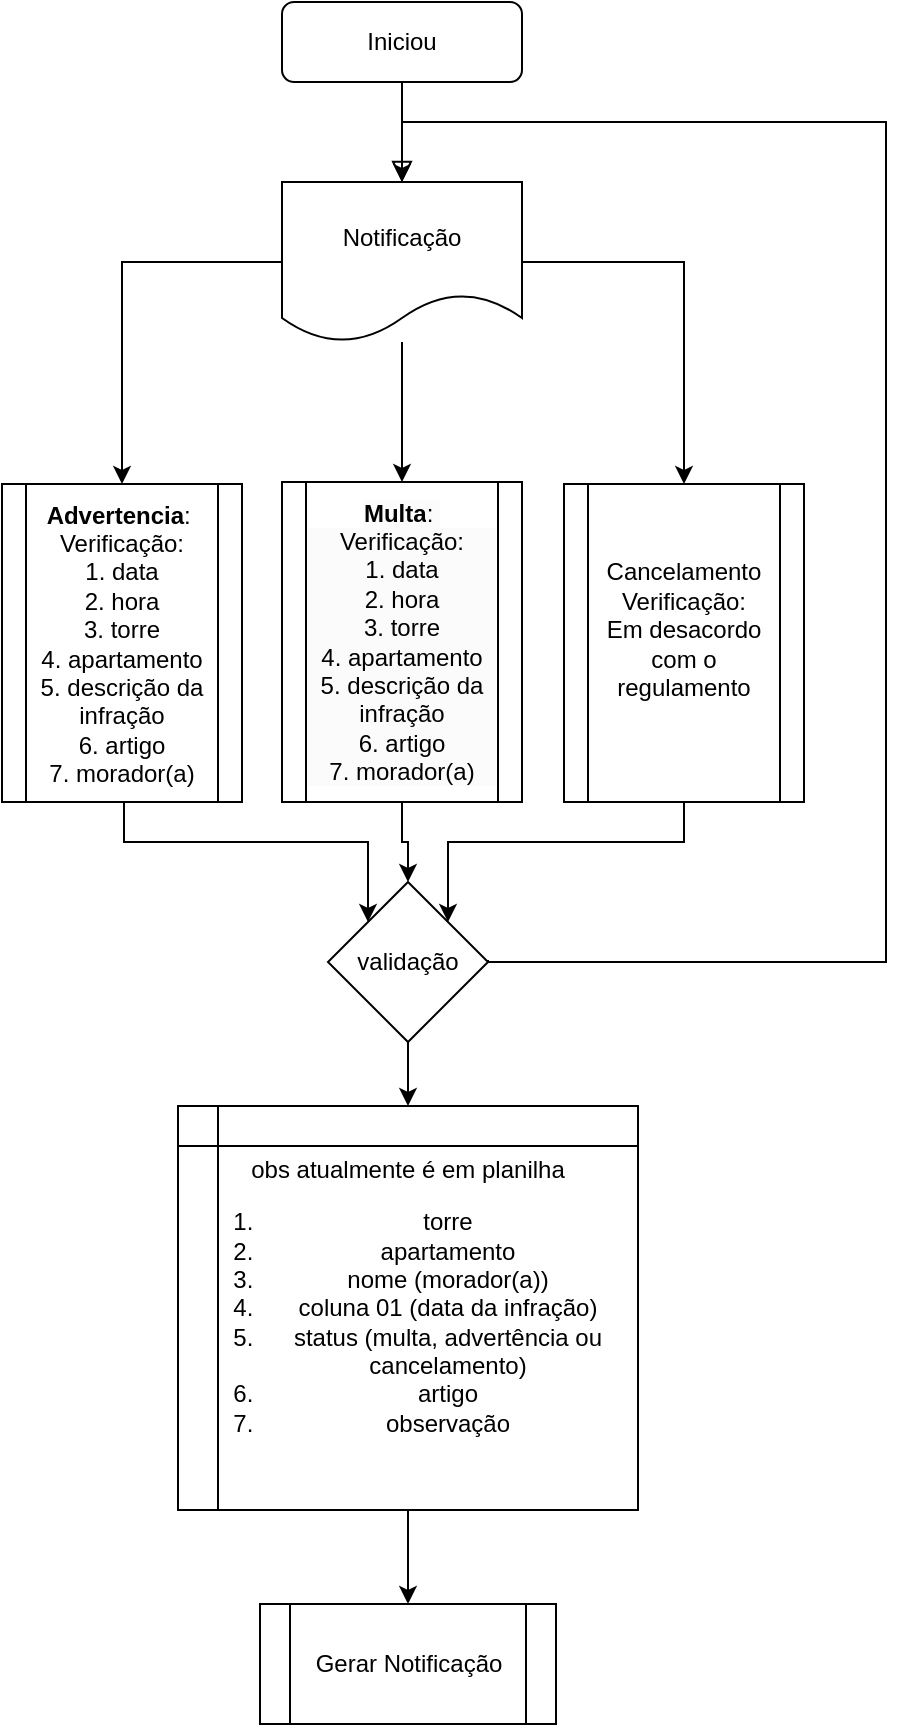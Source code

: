 <mxfile version="24.7.16">
  <diagram id="C5RBs43oDa-KdzZeNtuy" name="Page-1">
    <mxGraphModel dx="810" dy="410" grid="1" gridSize="10" guides="1" tooltips="1" connect="1" arrows="1" fold="1" page="1" pageScale="1" pageWidth="827" pageHeight="1169" math="0" shadow="0">
      <root>
        <mxCell id="WIyWlLk6GJQsqaUBKTNV-0" />
        <mxCell id="WIyWlLk6GJQsqaUBKTNV-1" parent="WIyWlLk6GJQsqaUBKTNV-0" />
        <mxCell id="WIyWlLk6GJQsqaUBKTNV-2" value="" style="rounded=0;html=1;jettySize=auto;orthogonalLoop=1;fontSize=11;endArrow=block;endFill=0;endSize=8;strokeWidth=1;shadow=0;labelBackgroundColor=none;edgeStyle=orthogonalEdgeStyle;" parent="WIyWlLk6GJQsqaUBKTNV-1" source="WIyWlLk6GJQsqaUBKTNV-3" edge="1">
          <mxGeometry relative="1" as="geometry">
            <mxPoint x="239" y="170" as="targetPoint" />
          </mxGeometry>
        </mxCell>
        <mxCell id="WIyWlLk6GJQsqaUBKTNV-3" value="Iniciou" style="rounded=1;whiteSpace=wrap;html=1;fontSize=12;glass=0;strokeWidth=1;shadow=0;" parent="WIyWlLk6GJQsqaUBKTNV-1" vertex="1">
          <mxGeometry x="179" y="80" width="120" height="40" as="geometry" />
        </mxCell>
        <mxCell id="jpIQZNQABtX-8I1oOudm-7" value="" style="edgeStyle=orthogonalEdgeStyle;rounded=0;orthogonalLoop=1;jettySize=auto;html=1;entryX=0.5;entryY=0;entryDx=0;entryDy=0;" edge="1" parent="WIyWlLk6GJQsqaUBKTNV-1" source="jpIQZNQABtX-8I1oOudm-0" target="jpIQZNQABtX-8I1oOudm-3">
          <mxGeometry relative="1" as="geometry" />
        </mxCell>
        <mxCell id="jpIQZNQABtX-8I1oOudm-8" value="" style="edgeStyle=orthogonalEdgeStyle;rounded=0;orthogonalLoop=1;jettySize=auto;html=1;" edge="1" parent="WIyWlLk6GJQsqaUBKTNV-1" source="jpIQZNQABtX-8I1oOudm-0" target="jpIQZNQABtX-8I1oOudm-4">
          <mxGeometry relative="1" as="geometry" />
        </mxCell>
        <mxCell id="jpIQZNQABtX-8I1oOudm-9" style="edgeStyle=orthogonalEdgeStyle;rounded=0;orthogonalLoop=1;jettySize=auto;html=1;entryX=0.5;entryY=0;entryDx=0;entryDy=0;" edge="1" parent="WIyWlLk6GJQsqaUBKTNV-1" source="jpIQZNQABtX-8I1oOudm-0" target="jpIQZNQABtX-8I1oOudm-5">
          <mxGeometry relative="1" as="geometry" />
        </mxCell>
        <mxCell id="jpIQZNQABtX-8I1oOudm-0" value="Notificação" style="shape=document;whiteSpace=wrap;html=1;boundedLbl=1;" vertex="1" parent="WIyWlLk6GJQsqaUBKTNV-1">
          <mxGeometry x="179" y="170" width="120" height="80" as="geometry" />
        </mxCell>
        <mxCell id="jpIQZNQABtX-8I1oOudm-12" style="edgeStyle=orthogonalEdgeStyle;rounded=0;orthogonalLoop=1;jettySize=auto;html=1;entryX=0;entryY=0;entryDx=0;entryDy=0;" edge="1" parent="WIyWlLk6GJQsqaUBKTNV-1" source="jpIQZNQABtX-8I1oOudm-3" target="jpIQZNQABtX-8I1oOudm-10">
          <mxGeometry relative="1" as="geometry">
            <Array as="points">
              <mxPoint x="100" y="500" />
              <mxPoint x="222" y="500" />
            </Array>
          </mxGeometry>
        </mxCell>
        <mxCell id="jpIQZNQABtX-8I1oOudm-3" value="&lt;b&gt;Advertencia&lt;/b&gt;:&amp;nbsp;&lt;div&gt;Verificação:&lt;/div&gt;&lt;div&gt;1. data&lt;/div&gt;&lt;div&gt;2. hora&lt;/div&gt;&lt;div&gt;3. torre&lt;/div&gt;&lt;div&gt;4. apartamento&lt;/div&gt;&lt;div&gt;5. descrição da infração&lt;/div&gt;&lt;div&gt;6. artigo&lt;/div&gt;&lt;div&gt;7. morador(a)&lt;/div&gt;" style="shape=process;whiteSpace=wrap;html=1;backgroundOutline=1;" vertex="1" parent="WIyWlLk6GJQsqaUBKTNV-1">
          <mxGeometry x="39" y="321" width="120" height="159" as="geometry" />
        </mxCell>
        <mxCell id="jpIQZNQABtX-8I1oOudm-11" value="" style="edgeStyle=orthogonalEdgeStyle;rounded=0;orthogonalLoop=1;jettySize=auto;html=1;" edge="1" parent="WIyWlLk6GJQsqaUBKTNV-1" source="jpIQZNQABtX-8I1oOudm-4" target="jpIQZNQABtX-8I1oOudm-10">
          <mxGeometry relative="1" as="geometry" />
        </mxCell>
        <mxCell id="jpIQZNQABtX-8I1oOudm-4" value="&lt;span style=&quot;color: rgb(0, 0, 0); font-family: Helvetica; font-size: 12px; font-style: normal; font-variant-ligatures: normal; font-variant-caps: normal; letter-spacing: normal; orphans: 2; text-align: center; text-indent: 0px; text-transform: none; widows: 2; word-spacing: 0px; -webkit-text-stroke-width: 0px; white-space: normal; background-color: rgb(251, 251, 251); text-decoration-thickness: initial; text-decoration-style: initial; text-decoration-color: initial; float: none; display: inline !important;&quot;&gt;&lt;b&gt;Multa&lt;/b&gt;&lt;/span&gt;&lt;span style=&quot;color: rgb(0, 0, 0); font-family: Helvetica; font-size: 12px; font-style: normal; font-variant-ligatures: normal; font-variant-caps: normal; font-weight: 400; letter-spacing: normal; orphans: 2; text-align: center; text-indent: 0px; text-transform: none; widows: 2; word-spacing: 0px; -webkit-text-stroke-width: 0px; white-space: normal; background-color: rgb(251, 251, 251); text-decoration-thickness: initial; text-decoration-style: initial; text-decoration-color: initial; display: inline !important; float: none;&quot;&gt;:&amp;nbsp;&lt;br&gt;&lt;/span&gt;&lt;div style=&quot;forced-color-adjust: none; color: rgb(0, 0, 0); font-family: Helvetica; font-size: 12px; font-style: normal; font-variant-ligatures: normal; font-variant-caps: normal; font-weight: 400; letter-spacing: normal; orphans: 2; text-align: center; text-indent: 0px; text-transform: none; widows: 2; word-spacing: 0px; -webkit-text-stroke-width: 0px; white-space: normal; background-color: rgb(251, 251, 251); text-decoration-thickness: initial; text-decoration-style: initial; text-decoration-color: initial;&quot;&gt;&lt;span style=&quot;background-color: initial;&quot;&gt;Verificação&lt;/span&gt;:&lt;/div&gt;&lt;div style=&quot;forced-color-adjust: none; color: rgb(0, 0, 0); font-family: Helvetica; font-size: 12px; font-style: normal; font-variant-ligatures: normal; font-variant-caps: normal; font-weight: 400; letter-spacing: normal; orphans: 2; text-align: center; text-indent: 0px; text-transform: none; widows: 2; word-spacing: 0px; -webkit-text-stroke-width: 0px; white-space: normal; background-color: rgb(251, 251, 251); text-decoration-thickness: initial; text-decoration-style: initial; text-decoration-color: initial;&quot;&gt;1. data&lt;/div&gt;&lt;div style=&quot;forced-color-adjust: none; color: rgb(0, 0, 0); font-family: Helvetica; font-size: 12px; font-style: normal; font-variant-ligatures: normal; font-variant-caps: normal; font-weight: 400; letter-spacing: normal; orphans: 2; text-align: center; text-indent: 0px; text-transform: none; widows: 2; word-spacing: 0px; -webkit-text-stroke-width: 0px; white-space: normal; background-color: rgb(251, 251, 251); text-decoration-thickness: initial; text-decoration-style: initial; text-decoration-color: initial;&quot;&gt;2. hora&lt;/div&gt;&lt;div style=&quot;forced-color-adjust: none; color: rgb(0, 0, 0); font-family: Helvetica; font-size: 12px; font-style: normal; font-variant-ligatures: normal; font-variant-caps: normal; font-weight: 400; letter-spacing: normal; orphans: 2; text-align: center; text-indent: 0px; text-transform: none; widows: 2; word-spacing: 0px; -webkit-text-stroke-width: 0px; white-space: normal; background-color: rgb(251, 251, 251); text-decoration-thickness: initial; text-decoration-style: initial; text-decoration-color: initial;&quot;&gt;3. torre&lt;/div&gt;&lt;div style=&quot;forced-color-adjust: none; color: rgb(0, 0, 0); font-family: Helvetica; font-size: 12px; font-style: normal; font-variant-ligatures: normal; font-variant-caps: normal; font-weight: 400; letter-spacing: normal; orphans: 2; text-align: center; text-indent: 0px; text-transform: none; widows: 2; word-spacing: 0px; -webkit-text-stroke-width: 0px; white-space: normal; background-color: rgb(251, 251, 251); text-decoration-thickness: initial; text-decoration-style: initial; text-decoration-color: initial;&quot;&gt;4. apartamento&lt;/div&gt;&lt;div style=&quot;forced-color-adjust: none; color: rgb(0, 0, 0); font-family: Helvetica; font-size: 12px; font-style: normal; font-variant-ligatures: normal; font-variant-caps: normal; font-weight: 400; letter-spacing: normal; orphans: 2; text-align: center; text-indent: 0px; text-transform: none; widows: 2; word-spacing: 0px; -webkit-text-stroke-width: 0px; white-space: normal; background-color: rgb(251, 251, 251); text-decoration-thickness: initial; text-decoration-style: initial; text-decoration-color: initial;&quot;&gt;5. descrição da infração&lt;/div&gt;&lt;div style=&quot;forced-color-adjust: none; color: rgb(0, 0, 0); font-family: Helvetica; font-size: 12px; font-style: normal; font-variant-ligatures: normal; font-variant-caps: normal; font-weight: 400; letter-spacing: normal; orphans: 2; text-align: center; text-indent: 0px; text-transform: none; widows: 2; word-spacing: 0px; -webkit-text-stroke-width: 0px; white-space: normal; background-color: rgb(251, 251, 251); text-decoration-thickness: initial; text-decoration-style: initial; text-decoration-color: initial;&quot;&gt;6. artigo&lt;/div&gt;&lt;div style=&quot;forced-color-adjust: none; color: rgb(0, 0, 0); font-family: Helvetica; font-size: 12px; font-style: normal; font-variant-ligatures: normal; font-variant-caps: normal; font-weight: 400; letter-spacing: normal; orphans: 2; text-align: center; text-indent: 0px; text-transform: none; widows: 2; word-spacing: 0px; -webkit-text-stroke-width: 0px; white-space: normal; background-color: rgb(251, 251, 251); text-decoration-thickness: initial; text-decoration-style: initial; text-decoration-color: initial;&quot;&gt;7. morador(a)&lt;/div&gt;" style="shape=process;whiteSpace=wrap;html=1;backgroundOutline=1;" vertex="1" parent="WIyWlLk6GJQsqaUBKTNV-1">
          <mxGeometry x="179" y="320" width="120" height="160" as="geometry" />
        </mxCell>
        <mxCell id="jpIQZNQABtX-8I1oOudm-13" style="edgeStyle=orthogonalEdgeStyle;rounded=0;orthogonalLoop=1;jettySize=auto;html=1;exitX=0.5;exitY=1;exitDx=0;exitDy=0;entryX=1;entryY=0;entryDx=0;entryDy=0;" edge="1" parent="WIyWlLk6GJQsqaUBKTNV-1" source="jpIQZNQABtX-8I1oOudm-5" target="jpIQZNQABtX-8I1oOudm-10">
          <mxGeometry relative="1" as="geometry" />
        </mxCell>
        <mxCell id="jpIQZNQABtX-8I1oOudm-5" value="Cancelamento&lt;br&gt;&lt;div&gt;&lt;span style=&quot;background-color: initial;&quot;&gt;Verificação&lt;/span&gt;:&lt;/div&gt;&lt;div&gt;Em desacordo com o regulamento&lt;/div&gt;&lt;div&gt;&lt;br&gt;&lt;/div&gt;" style="shape=process;whiteSpace=wrap;html=1;backgroundOutline=1;" vertex="1" parent="WIyWlLk6GJQsqaUBKTNV-1">
          <mxGeometry x="320" y="321" width="120" height="159" as="geometry" />
        </mxCell>
        <mxCell id="jpIQZNQABtX-8I1oOudm-15" style="edgeStyle=orthogonalEdgeStyle;rounded=0;orthogonalLoop=1;jettySize=auto;html=1;entryX=0.5;entryY=0;entryDx=0;entryDy=0;" edge="1" parent="WIyWlLk6GJQsqaUBKTNV-1" source="jpIQZNQABtX-8I1oOudm-10" target="jpIQZNQABtX-8I1oOudm-14">
          <mxGeometry relative="1" as="geometry" />
        </mxCell>
        <mxCell id="jpIQZNQABtX-8I1oOudm-16" style="edgeStyle=orthogonalEdgeStyle;rounded=0;orthogonalLoop=1;jettySize=auto;html=1;exitX=1;exitY=0.5;exitDx=0;exitDy=0;entryX=0.5;entryY=0;entryDx=0;entryDy=0;" edge="1" parent="WIyWlLk6GJQsqaUBKTNV-1" target="jpIQZNQABtX-8I1oOudm-0">
          <mxGeometry relative="1" as="geometry">
            <mxPoint x="250" y="140" as="targetPoint" />
            <mxPoint x="282" y="559" as="sourcePoint" />
            <Array as="points">
              <mxPoint x="282" y="560" />
              <mxPoint x="481" y="560" />
              <mxPoint x="481" y="140" />
              <mxPoint x="239" y="140" />
            </Array>
          </mxGeometry>
        </mxCell>
        <mxCell id="jpIQZNQABtX-8I1oOudm-10" value="validação" style="rhombus;whiteSpace=wrap;html=1;" vertex="1" parent="WIyWlLk6GJQsqaUBKTNV-1">
          <mxGeometry x="202" y="520" width="80" height="80" as="geometry" />
        </mxCell>
        <mxCell id="jpIQZNQABtX-8I1oOudm-18" style="edgeStyle=orthogonalEdgeStyle;rounded=0;orthogonalLoop=1;jettySize=auto;html=1;exitX=0.5;exitY=1;exitDx=0;exitDy=0;" edge="1" parent="WIyWlLk6GJQsqaUBKTNV-1" source="jpIQZNQABtX-8I1oOudm-14" target="jpIQZNQABtX-8I1oOudm-17">
          <mxGeometry relative="1" as="geometry" />
        </mxCell>
        <mxCell id="jpIQZNQABtX-8I1oOudm-14" value="obs atualmente é em planilha&lt;div&gt;&lt;ol&gt;&lt;li&gt;torre&lt;/li&gt;&lt;li&gt;apartamento&lt;/li&gt;&lt;li&gt;nome (morador(a))&lt;/li&gt;&lt;li&gt;coluna 01 (data da infração)&lt;/li&gt;&lt;li&gt;status (multa, advertência ou cancelamento)&lt;/li&gt;&lt;li&gt;artigo&lt;/li&gt;&lt;li&gt;observação&lt;/li&gt;&lt;/ol&gt;&lt;/div&gt;" style="shape=internalStorage;whiteSpace=wrap;html=1;backgroundOutline=1;" vertex="1" parent="WIyWlLk6GJQsqaUBKTNV-1">
          <mxGeometry x="127" y="632" width="230" height="202" as="geometry" />
        </mxCell>
        <mxCell id="jpIQZNQABtX-8I1oOudm-17" value="Gerar Notificação" style="shape=process;whiteSpace=wrap;html=1;backgroundOutline=1;" vertex="1" parent="WIyWlLk6GJQsqaUBKTNV-1">
          <mxGeometry x="168" y="881" width="148" height="60" as="geometry" />
        </mxCell>
      </root>
    </mxGraphModel>
  </diagram>
</mxfile>

